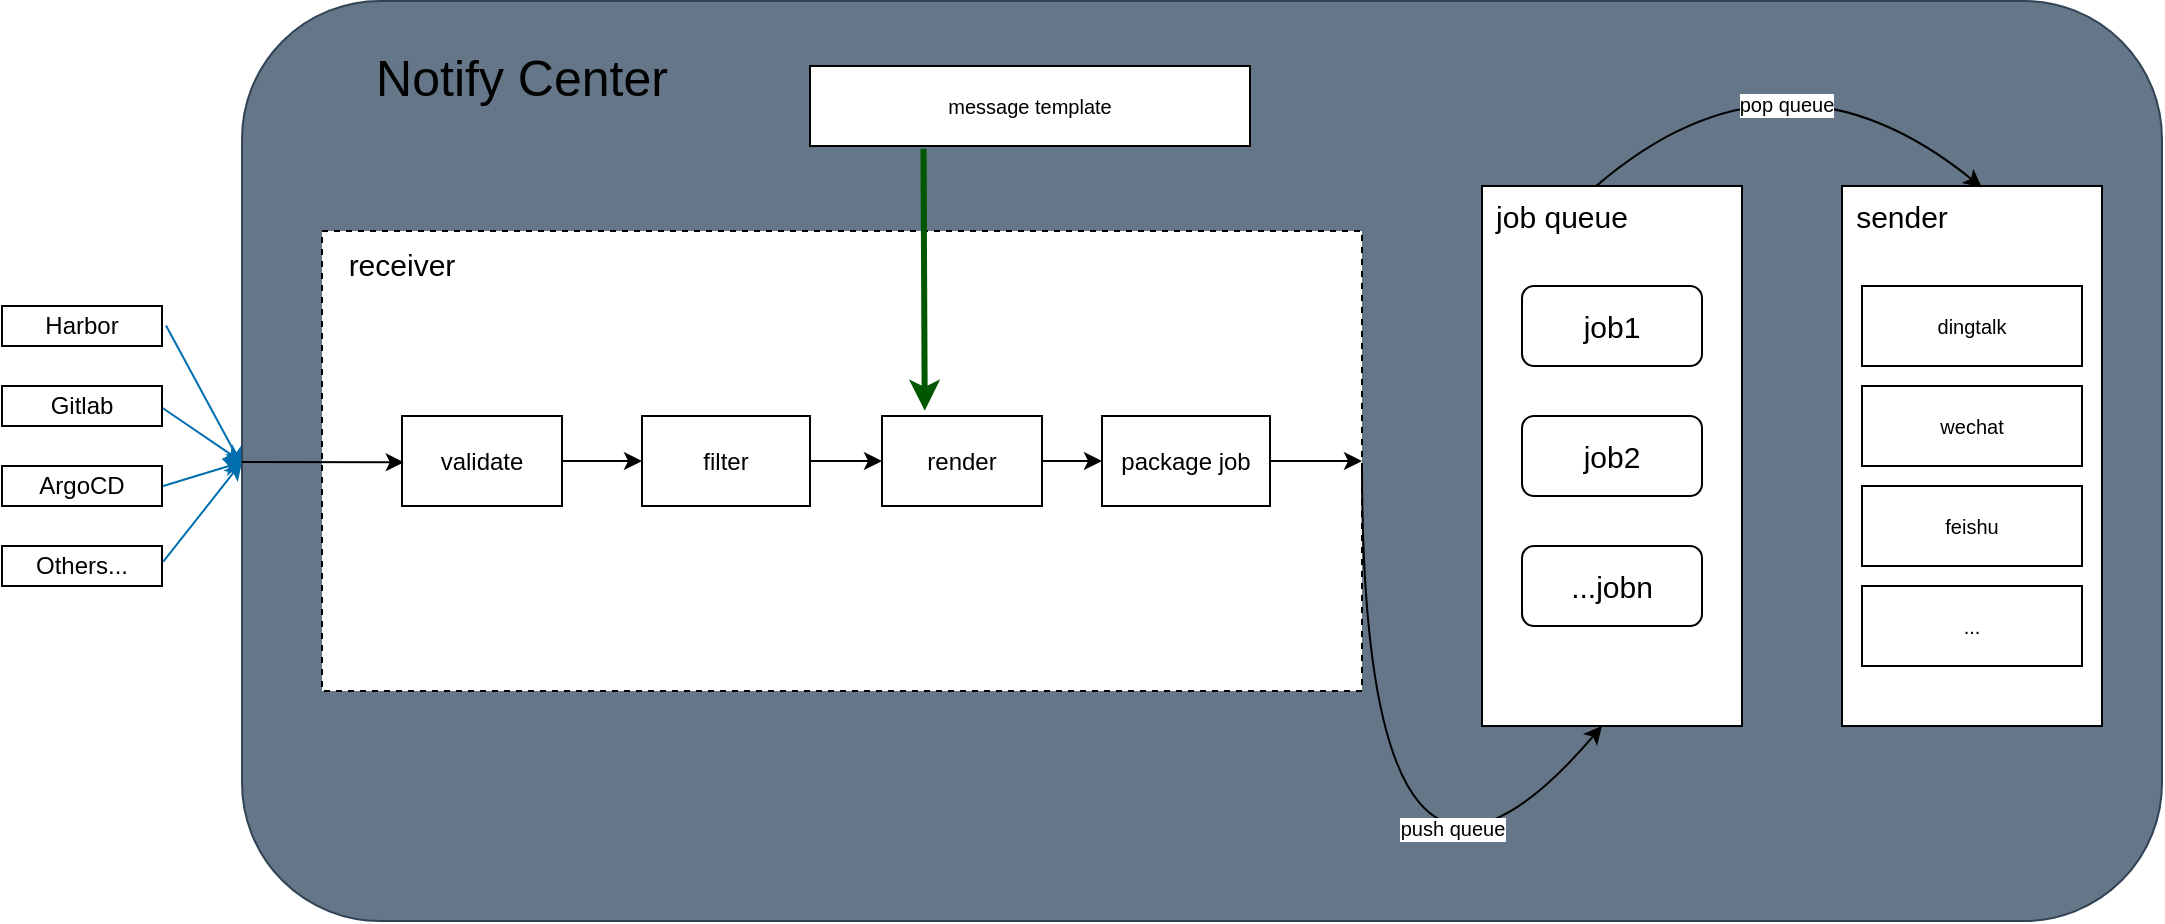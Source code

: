 <mxfile>
    <diagram id="nxFvPsxEzoptKj1op4rD" name="第 1 页">
        <mxGraphModel dx="889" dy="598" grid="1" gridSize="10" guides="1" tooltips="1" connect="0" arrows="1" fold="1" page="1" pageScale="1" pageWidth="827" pageHeight="1169" math="0" shadow="0">
            <root>
                <mxCell id="0"/>
                <mxCell id="1" parent="0"/>
                <mxCell id="67" value="" style="edgeStyle=none;curved=1;html=1;shadow=0;fontSize=10;endArrow=classic;endFill=1;exitX=1.025;exitY=0.487;exitDx=0;exitDy=0;exitPerimeter=0;fillColor=#1ba1e2;strokeColor=#006EAF;movable=0;resizable=0;rotatable=0;deletable=0;editable=0;connectable=0;" edge="1" parent="1" source="2">
                    <mxGeometry relative="1" as="geometry">
                        <mxPoint x="240" y="340" as="targetPoint"/>
                    </mxGeometry>
                </mxCell>
                <mxCell id="2" value="Harbor" style="rounded=0;whiteSpace=wrap;html=1;strokeColor=default;shadow=0;sketch=0;gradientColor=none;movable=0;resizable=0;rotatable=0;deletable=0;editable=0;connectable=0;" vertex="1" parent="1">
                    <mxGeometry x="120" y="260" width="80" height="20" as="geometry"/>
                </mxCell>
                <mxCell id="68" value="" style="edgeStyle=none;curved=1;html=1;shadow=0;fontSize=10;endArrow=classic;endFill=1;exitX=0.992;exitY=0.519;exitDx=0;exitDy=0;exitPerimeter=0;fillColor=#1ba1e2;strokeColor=#006EAF;movable=0;resizable=0;rotatable=0;deletable=0;editable=0;connectable=0;" edge="1" parent="1" source="8">
                    <mxGeometry relative="1" as="geometry">
                        <mxPoint x="240" y="338" as="targetPoint"/>
                    </mxGeometry>
                </mxCell>
                <mxCell id="8" value="Gitlab" style="rounded=0;whiteSpace=wrap;html=1;movable=0;resizable=0;rotatable=0;deletable=0;editable=0;connectable=0;" vertex="1" parent="1">
                    <mxGeometry x="120" y="300" width="80" height="20" as="geometry"/>
                </mxCell>
                <mxCell id="69" value="" style="edgeStyle=none;curved=1;html=1;shadow=0;fontSize=10;endArrow=classic;endFill=1;exitX=0.992;exitY=0.519;exitDx=0;exitDy=0;exitPerimeter=0;fillColor=#1ba1e2;strokeColor=#006EAF;movable=0;resizable=0;rotatable=0;deletable=0;editable=0;connectable=0;" edge="1" parent="1" source="9">
                    <mxGeometry relative="1" as="geometry">
                        <mxPoint x="240" y="338" as="targetPoint"/>
                    </mxGeometry>
                </mxCell>
                <mxCell id="9" value="ArgoCD" style="rounded=0;whiteSpace=wrap;html=1;movable=0;resizable=0;rotatable=0;deletable=0;editable=0;connectable=0;" vertex="1" parent="1">
                    <mxGeometry x="120" y="340" width="80" height="20" as="geometry"/>
                </mxCell>
                <mxCell id="70" value="" style="edgeStyle=none;curved=1;html=1;shadow=0;fontSize=10;endArrow=classic;endFill=1;exitX=1.008;exitY=0.39;exitDx=0;exitDy=0;exitPerimeter=0;fillColor=#1ba1e2;strokeColor=#006EAF;movable=0;resizable=0;rotatable=0;deletable=0;editable=0;connectable=0;" edge="1" parent="1" source="10">
                    <mxGeometry relative="1" as="geometry">
                        <mxPoint x="240" y="338" as="targetPoint"/>
                    </mxGeometry>
                </mxCell>
                <mxCell id="10" value="Others..." style="rounded=0;whiteSpace=wrap;html=1;movable=0;resizable=0;rotatable=0;deletable=0;editable=0;connectable=0;" vertex="1" parent="1">
                    <mxGeometry x="120" y="380" width="80" height="20" as="geometry"/>
                </mxCell>
                <mxCell id="11" value="" style="rounded=1;whiteSpace=wrap;html=1;shadow=0;sketch=0;strokeColor=#314354;movable=0;resizable=0;rotatable=0;deletable=0;editable=0;connectable=0;fillColor=#647687;fontColor=#ffffff;" vertex="1" parent="1">
                    <mxGeometry x="240" y="107.5" width="960" height="460" as="geometry"/>
                </mxCell>
                <mxCell id="14" value="&lt;div&gt;&lt;br&gt;&lt;/div&gt;" style="rounded=0;whiteSpace=wrap;html=1;shadow=0;sketch=0;strokeColor=default;gradientColor=none;align=left;dashed=1;movable=0;resizable=0;rotatable=0;deletable=0;editable=0;connectable=0;" vertex="1" parent="1">
                    <mxGeometry x="280" y="222.5" width="520" height="230" as="geometry"/>
                </mxCell>
                <mxCell id="26" value="" style="endArrow=classic;html=1;movable=0;resizable=0;rotatable=0;deletable=0;editable=0;connectable=0;" edge="1" parent="1" target="14">
                    <mxGeometry width="50" height="50" relative="1" as="geometry">
                        <mxPoint x="280" y="340" as="sourcePoint"/>
                        <mxPoint x="330" y="290" as="targetPoint"/>
                    </mxGeometry>
                </mxCell>
                <mxCell id="32" value="" style="edgeStyle=none;html=1;movable=0;resizable=0;rotatable=0;deletable=0;editable=0;connectable=0;" edge="1" parent="1" source="17" target="18">
                    <mxGeometry relative="1" as="geometry"/>
                </mxCell>
                <mxCell id="17" value="validate" style="rounded=0;whiteSpace=wrap;html=1;shadow=0;sketch=0;strokeColor=default;gradientColor=none;movable=0;resizable=0;rotatable=0;deletable=0;editable=0;connectable=0;" vertex="1" parent="1">
                    <mxGeometry x="320" y="315" width="80" height="45" as="geometry"/>
                </mxCell>
                <mxCell id="33" value="" style="edgeStyle=none;html=1;movable=0;resizable=0;rotatable=0;deletable=0;editable=0;connectable=0;" edge="1" parent="1" source="18" target="19">
                    <mxGeometry relative="1" as="geometry"/>
                </mxCell>
                <mxCell id="18" value="filter" style="rounded=0;whiteSpace=wrap;html=1;shadow=0;sketch=0;strokeColor=default;gradientColor=none;movable=0;resizable=0;rotatable=0;deletable=0;editable=0;connectable=0;" vertex="1" parent="1">
                    <mxGeometry x="440" y="315" width="84" height="45" as="geometry"/>
                </mxCell>
                <mxCell id="34" value="" style="edgeStyle=none;html=1;movable=0;resizable=0;rotatable=0;deletable=0;editable=0;connectable=0;" edge="1" parent="1" source="19" target="20">
                    <mxGeometry relative="1" as="geometry"/>
                </mxCell>
                <mxCell id="19" value="render" style="rounded=0;whiteSpace=wrap;html=1;shadow=0;sketch=0;strokeColor=default;gradientColor=none;movable=0;resizable=0;rotatable=0;deletable=0;editable=0;connectable=0;" vertex="1" parent="1">
                    <mxGeometry x="560" y="315" width="80" height="45" as="geometry"/>
                </mxCell>
                <mxCell id="35" style="edgeStyle=none;html=1;movable=0;resizable=0;rotatable=0;deletable=0;editable=0;connectable=0;" edge="1" parent="1" source="20" target="14">
                    <mxGeometry relative="1" as="geometry"/>
                </mxCell>
                <mxCell id="20" value="package job" style="rounded=0;whiteSpace=wrap;html=1;shadow=0;sketch=0;strokeColor=default;gradientColor=none;movable=0;resizable=0;rotatable=0;deletable=0;editable=0;connectable=0;" vertex="1" parent="1">
                    <mxGeometry x="670" y="315" width="84" height="45" as="geometry"/>
                </mxCell>
                <mxCell id="37" value="" style="endArrow=classic;html=1;shadow=0;entryX=0.011;entryY=0.514;entryDx=0;entryDy=0;entryPerimeter=0;movable=0;resizable=0;rotatable=0;deletable=0;editable=0;connectable=0;" edge="1" parent="1" target="17">
                    <mxGeometry width="50" height="50" relative="1" as="geometry">
                        <mxPoint x="240" y="338" as="sourcePoint"/>
                        <mxPoint x="330" y="330" as="targetPoint"/>
                    </mxGeometry>
                </mxCell>
                <mxCell id="38" value="Notify Center" style="text;html=1;strokeColor=none;fillColor=none;align=center;verticalAlign=middle;whiteSpace=wrap;rounded=0;shadow=0;sketch=0;fontSize=25;movable=0;resizable=0;rotatable=0;deletable=0;editable=0;connectable=0;" vertex="1" parent="1">
                    <mxGeometry x="280" y="130" width="200" height="30" as="geometry"/>
                </mxCell>
                <mxCell id="39" value="&lt;font style=&quot;font-size: 15px&quot;&gt;receiver&lt;/font&gt;" style="text;html=1;strokeColor=none;fillColor=none;align=center;verticalAlign=middle;whiteSpace=wrap;rounded=0;shadow=0;sketch=0;fontSize=25;movable=0;resizable=0;rotatable=0;deletable=0;editable=0;connectable=0;" vertex="1" parent="1">
                    <mxGeometry x="270" y="220" width="100" height="30" as="geometry"/>
                </mxCell>
                <mxCell id="46" value="" style="rounded=0;whiteSpace=wrap;html=1;shadow=0;sketch=0;fontSize=15;strokeColor=default;gradientColor=none;movable=0;resizable=0;rotatable=0;deletable=0;editable=0;connectable=0;" vertex="1" parent="1">
                    <mxGeometry x="860" y="200" width="130" height="270" as="geometry"/>
                </mxCell>
                <mxCell id="47" value="job queue" style="text;html=1;strokeColor=none;fillColor=none;align=center;verticalAlign=middle;whiteSpace=wrap;rounded=0;shadow=0;sketch=0;fontSize=15;movable=0;resizable=0;rotatable=0;deletable=0;editable=0;connectable=0;" vertex="1" parent="1">
                    <mxGeometry x="860" y="200" width="80" height="30" as="geometry"/>
                </mxCell>
                <mxCell id="50" value="job1" style="rounded=1;whiteSpace=wrap;html=1;shadow=0;sketch=0;fontSize=15;strokeColor=default;gradientColor=none;movable=0;resizable=0;rotatable=0;deletable=0;editable=0;connectable=0;" vertex="1" parent="1">
                    <mxGeometry x="880" y="250" width="90" height="40" as="geometry"/>
                </mxCell>
                <mxCell id="51" value="job2" style="rounded=1;whiteSpace=wrap;html=1;shadow=0;sketch=0;fontSize=15;strokeColor=default;gradientColor=none;movable=0;resizable=0;rotatable=0;deletable=0;editable=0;connectable=0;" vertex="1" parent="1">
                    <mxGeometry x="880" y="315" width="90" height="40" as="geometry"/>
                </mxCell>
                <mxCell id="52" value="...jobn" style="rounded=1;whiteSpace=wrap;html=1;shadow=0;sketch=0;fontSize=15;strokeColor=default;gradientColor=none;movable=0;resizable=0;rotatable=0;deletable=0;editable=0;connectable=0;" vertex="1" parent="1">
                    <mxGeometry x="880" y="380" width="90" height="40" as="geometry"/>
                </mxCell>
                <mxCell id="54" value="" style="endArrow=classic;html=1;shadow=0;fontSize=15;curved=1;movable=0;resizable=0;rotatable=0;deletable=0;editable=0;connectable=0;" edge="1" parent="1">
                    <mxGeometry width="50" height="50" relative="1" as="geometry">
                        <mxPoint x="800" y="340" as="sourcePoint"/>
                        <mxPoint x="920" y="470" as="targetPoint"/>
                        <Array as="points">
                            <mxPoint x="800" y="610"/>
                        </Array>
                    </mxGeometry>
                </mxCell>
                <mxCell id="55" value="push queue&lt;br style=&quot;font-size: 10px;&quot;&gt;" style="edgeLabel;html=1;align=center;verticalAlign=middle;resizable=0;points=[];fontSize=10;movable=0;rotatable=0;deletable=0;editable=0;connectable=0;" vertex="1" connectable="0" parent="54">
                    <mxGeometry x="0.617" y="25" relative="1" as="geometry">
                        <mxPoint y="1" as="offset"/>
                    </mxGeometry>
                </mxCell>
                <mxCell id="56" value="" style="rounded=0;whiteSpace=wrap;html=1;shadow=0;sketch=0;fontSize=15;movable=0;resizable=0;rotatable=0;deletable=0;editable=0;connectable=0;" vertex="1" parent="1">
                    <mxGeometry x="1040" y="200" width="130" height="270" as="geometry"/>
                </mxCell>
                <mxCell id="57" value="sender" style="text;html=1;strokeColor=none;fillColor=none;align=center;verticalAlign=middle;whiteSpace=wrap;rounded=0;shadow=0;sketch=0;fontSize=15;movable=0;resizable=0;rotatable=0;deletable=0;editable=0;connectable=0;" vertex="1" parent="1">
                    <mxGeometry x="1030" y="200" width="80" height="30" as="geometry"/>
                </mxCell>
                <mxCell id="59" value="dingtalk" style="rounded=0;whiteSpace=wrap;html=1;shadow=0;sketch=0;fontSize=10;strokeColor=default;gradientColor=none;movable=0;resizable=0;rotatable=0;deletable=0;editable=0;connectable=0;" vertex="1" parent="1">
                    <mxGeometry x="1050" y="250" width="110" height="40" as="geometry"/>
                </mxCell>
                <mxCell id="62" value="wechat" style="rounded=0;whiteSpace=wrap;html=1;shadow=0;sketch=0;fontSize=10;strokeColor=default;gradientColor=none;movable=0;resizable=0;rotatable=0;deletable=0;editable=0;connectable=0;" vertex="1" parent="1">
                    <mxGeometry x="1050" y="300" width="110" height="40" as="geometry"/>
                </mxCell>
                <mxCell id="63" value="feishu" style="rounded=0;whiteSpace=wrap;html=1;shadow=0;sketch=0;fontSize=10;strokeColor=default;gradientColor=none;movable=0;resizable=0;rotatable=0;deletable=0;editable=0;connectable=0;" vertex="1" parent="1">
                    <mxGeometry x="1050" y="350" width="110" height="40" as="geometry"/>
                </mxCell>
                <mxCell id="64" value="..." style="rounded=0;whiteSpace=wrap;html=1;shadow=0;sketch=0;fontSize=10;strokeColor=default;gradientColor=none;movable=0;resizable=0;rotatable=0;deletable=0;editable=0;connectable=0;" vertex="1" parent="1">
                    <mxGeometry x="1050" y="400" width="110" height="40" as="geometry"/>
                </mxCell>
                <mxCell id="65" value="" style="endArrow=classic;html=1;shadow=0;fontSize=10;curved=1;exitX=0.713;exitY=0.002;exitDx=0;exitDy=0;exitPerimeter=0;entryX=0.999;entryY=0.024;entryDx=0;entryDy=0;entryPerimeter=0;movable=0;resizable=0;rotatable=0;deletable=0;editable=0;connectable=0;" edge="1" parent="1" source="47" target="57">
                    <mxGeometry width="50" height="50" relative="1" as="geometry">
                        <mxPoint x="920" y="220" as="sourcePoint"/>
                        <mxPoint x="970" y="170" as="targetPoint"/>
                        <Array as="points">
                            <mxPoint x="1010" y="120"/>
                        </Array>
                    </mxGeometry>
                </mxCell>
                <mxCell id="66" value="pop queue" style="edgeLabel;html=1;align=center;verticalAlign=middle;resizable=0;points=[];fontSize=10;movable=0;rotatable=0;deletable=0;editable=0;connectable=0;" vertex="1" connectable="0" parent="65">
                    <mxGeometry x="0.186" y="-29" relative="1" as="geometry">
                        <mxPoint as="offset"/>
                    </mxGeometry>
                </mxCell>
                <mxCell id="72" value="message template" style="rounded=0;whiteSpace=wrap;html=1;shadow=0;sketch=0;fontSize=10;strokeColor=default;gradientColor=none;movable=0;resizable=0;rotatable=0;deletable=0;editable=0;connectable=0;" vertex="1" parent="1">
                    <mxGeometry x="524" y="140" width="220" height="40" as="geometry"/>
                </mxCell>
                <mxCell id="73" value="" style="endArrow=classic;html=1;shadow=0;fontSize=10;curved=1;exitX=0.258;exitY=1.034;exitDx=0;exitDy=0;exitPerimeter=0;entryX=0.267;entryY=-0.059;entryDx=0;entryDy=0;entryPerimeter=0;fillColor=#008a00;strokeColor=#005700;strokeWidth=3;movable=0;resizable=0;rotatable=0;deletable=0;editable=0;connectable=0;" edge="1" parent="1" source="72" target="19">
                    <mxGeometry width="50" height="50" relative="1" as="geometry">
                        <mxPoint x="780" y="380" as="sourcePoint"/>
                        <mxPoint x="830" y="330" as="targetPoint"/>
                    </mxGeometry>
                </mxCell>
            </root>
        </mxGraphModel>
    </diagram>
</mxfile>